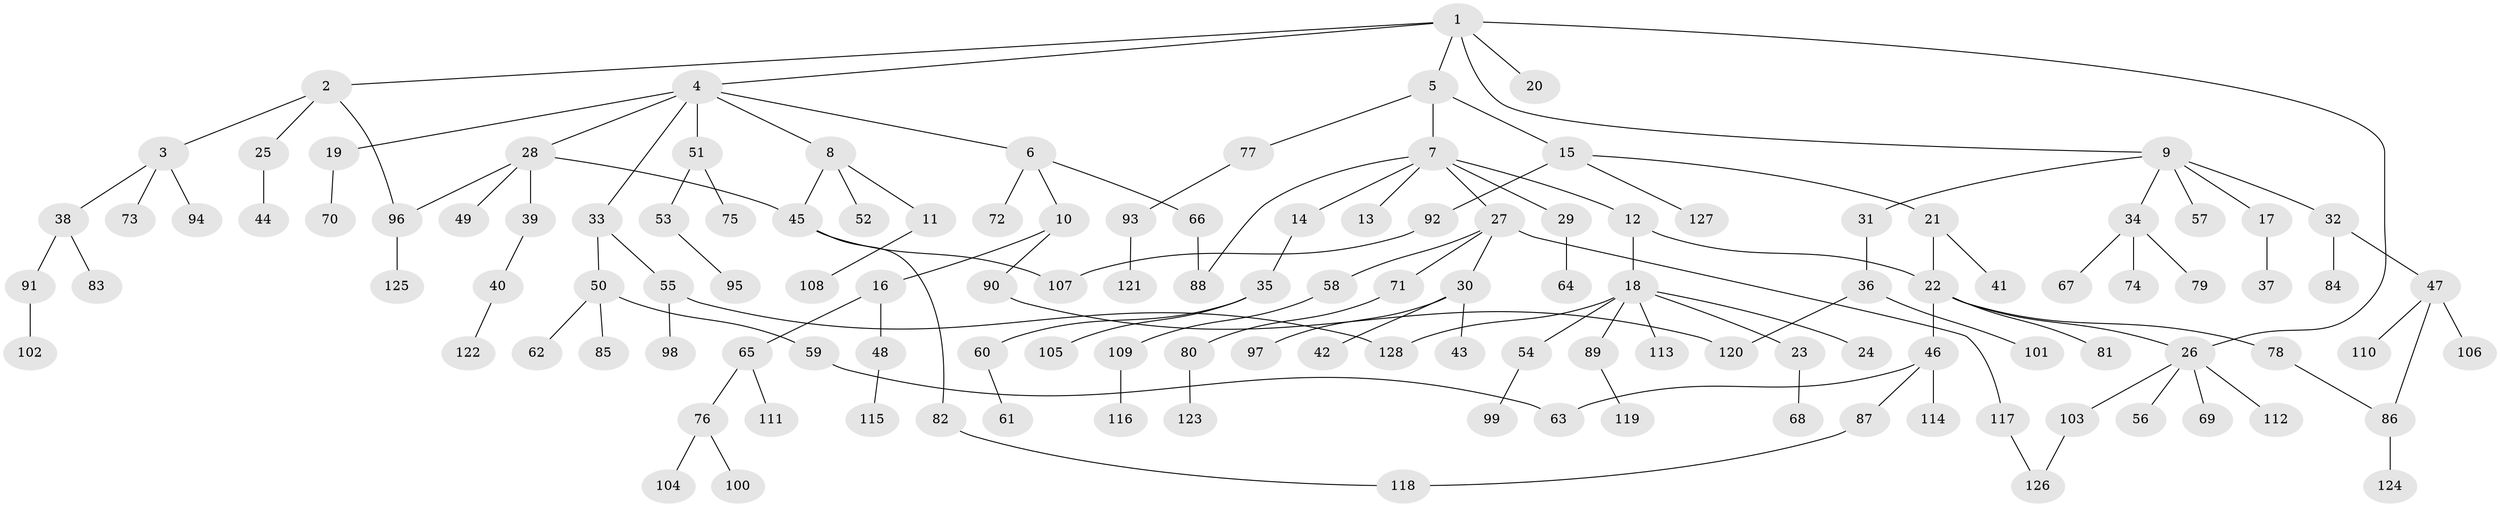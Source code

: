 // coarse degree distribution, {5: 0.05555555555555555, 4: 0.044444444444444446, 3: 0.15555555555555556, 7: 0.011111111111111112, 6: 0.022222222222222223, 1: 0.3111111111111111, 2: 0.4}
// Generated by graph-tools (version 1.1) at 2025/49/03/04/25 22:49:02]
// undirected, 128 vertices, 139 edges
graph export_dot {
  node [color=gray90,style=filled];
  1;
  2;
  3;
  4;
  5;
  6;
  7;
  8;
  9;
  10;
  11;
  12;
  13;
  14;
  15;
  16;
  17;
  18;
  19;
  20;
  21;
  22;
  23;
  24;
  25;
  26;
  27;
  28;
  29;
  30;
  31;
  32;
  33;
  34;
  35;
  36;
  37;
  38;
  39;
  40;
  41;
  42;
  43;
  44;
  45;
  46;
  47;
  48;
  49;
  50;
  51;
  52;
  53;
  54;
  55;
  56;
  57;
  58;
  59;
  60;
  61;
  62;
  63;
  64;
  65;
  66;
  67;
  68;
  69;
  70;
  71;
  72;
  73;
  74;
  75;
  76;
  77;
  78;
  79;
  80;
  81;
  82;
  83;
  84;
  85;
  86;
  87;
  88;
  89;
  90;
  91;
  92;
  93;
  94;
  95;
  96;
  97;
  98;
  99;
  100;
  101;
  102;
  103;
  104;
  105;
  106;
  107;
  108;
  109;
  110;
  111;
  112;
  113;
  114;
  115;
  116;
  117;
  118;
  119;
  120;
  121;
  122;
  123;
  124;
  125;
  126;
  127;
  128;
  1 -- 2;
  1 -- 4;
  1 -- 5;
  1 -- 9;
  1 -- 20;
  1 -- 26;
  2 -- 3;
  2 -- 25;
  2 -- 96;
  3 -- 38;
  3 -- 73;
  3 -- 94;
  4 -- 6;
  4 -- 8;
  4 -- 19;
  4 -- 28;
  4 -- 33;
  4 -- 51;
  5 -- 7;
  5 -- 15;
  5 -- 77;
  6 -- 10;
  6 -- 66;
  6 -- 72;
  7 -- 12;
  7 -- 13;
  7 -- 14;
  7 -- 27;
  7 -- 29;
  7 -- 88;
  8 -- 11;
  8 -- 52;
  8 -- 45;
  9 -- 17;
  9 -- 31;
  9 -- 32;
  9 -- 34;
  9 -- 57;
  10 -- 16;
  10 -- 90;
  11 -- 108;
  12 -- 18;
  12 -- 22;
  14 -- 35;
  15 -- 21;
  15 -- 92;
  15 -- 127;
  16 -- 48;
  16 -- 65;
  17 -- 37;
  18 -- 23;
  18 -- 24;
  18 -- 54;
  18 -- 89;
  18 -- 113;
  18 -- 128;
  19 -- 70;
  21 -- 41;
  21 -- 22;
  22 -- 26;
  22 -- 46;
  22 -- 78;
  22 -- 81;
  23 -- 68;
  25 -- 44;
  26 -- 56;
  26 -- 69;
  26 -- 103;
  26 -- 112;
  27 -- 30;
  27 -- 58;
  27 -- 71;
  27 -- 117;
  28 -- 39;
  28 -- 45;
  28 -- 49;
  28 -- 96;
  29 -- 64;
  30 -- 42;
  30 -- 43;
  30 -- 97;
  31 -- 36;
  32 -- 47;
  32 -- 84;
  33 -- 50;
  33 -- 55;
  34 -- 67;
  34 -- 74;
  34 -- 79;
  35 -- 60;
  35 -- 105;
  36 -- 101;
  36 -- 120;
  38 -- 83;
  38 -- 91;
  39 -- 40;
  40 -- 122;
  45 -- 82;
  45 -- 107;
  46 -- 87;
  46 -- 114;
  46 -- 63;
  47 -- 106;
  47 -- 110;
  47 -- 86;
  48 -- 115;
  50 -- 59;
  50 -- 62;
  50 -- 85;
  51 -- 53;
  51 -- 75;
  53 -- 95;
  54 -- 99;
  55 -- 98;
  55 -- 128;
  58 -- 109;
  59 -- 63;
  60 -- 61;
  65 -- 76;
  65 -- 111;
  66 -- 88;
  71 -- 80;
  76 -- 100;
  76 -- 104;
  77 -- 93;
  78 -- 86;
  80 -- 123;
  82 -- 118;
  86 -- 124;
  87 -- 118;
  89 -- 119;
  90 -- 120;
  91 -- 102;
  92 -- 107;
  93 -- 121;
  96 -- 125;
  103 -- 126;
  109 -- 116;
  117 -- 126;
}
